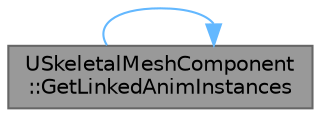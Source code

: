 digraph "USkeletalMeshComponent::GetLinkedAnimInstances"
{
 // INTERACTIVE_SVG=YES
 // LATEX_PDF_SIZE
  bgcolor="transparent";
  edge [fontname=Helvetica,fontsize=10,labelfontname=Helvetica,labelfontsize=10];
  node [fontname=Helvetica,fontsize=10,shape=box,height=0.2,width=0.4];
  rankdir="RL";
  Node1 [id="Node000001",label="USkeletalMeshComponent\l::GetLinkedAnimInstances",height=0.2,width=0.4,color="gray40", fillcolor="grey60", style="filled", fontcolor="black",tooltip="Get the anim instances linked to the main AnimScriptInstance."];
  Node1 -> Node1 [id="edge1_Node000001_Node000001",dir="back",color="steelblue1",style="solid",tooltip=" "];
}
